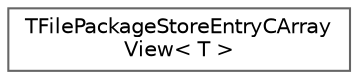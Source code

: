 digraph "Graphical Class Hierarchy"
{
 // INTERACTIVE_SVG=YES
 // LATEX_PDF_SIZE
  bgcolor="transparent";
  edge [fontname=Helvetica,fontsize=10,labelfontname=Helvetica,labelfontsize=10];
  node [fontname=Helvetica,fontsize=10,shape=box,height=0.2,width=0.4];
  rankdir="LR";
  Node0 [id="Node000000",label="TFilePackageStoreEntryCArray\lView\< T \>",height=0.2,width=0.4,color="grey40", fillcolor="white", style="filled",URL="$d6/d9f/classTFilePackageStoreEntryCArrayView.html",tooltip="Package store entry array view."];
}
